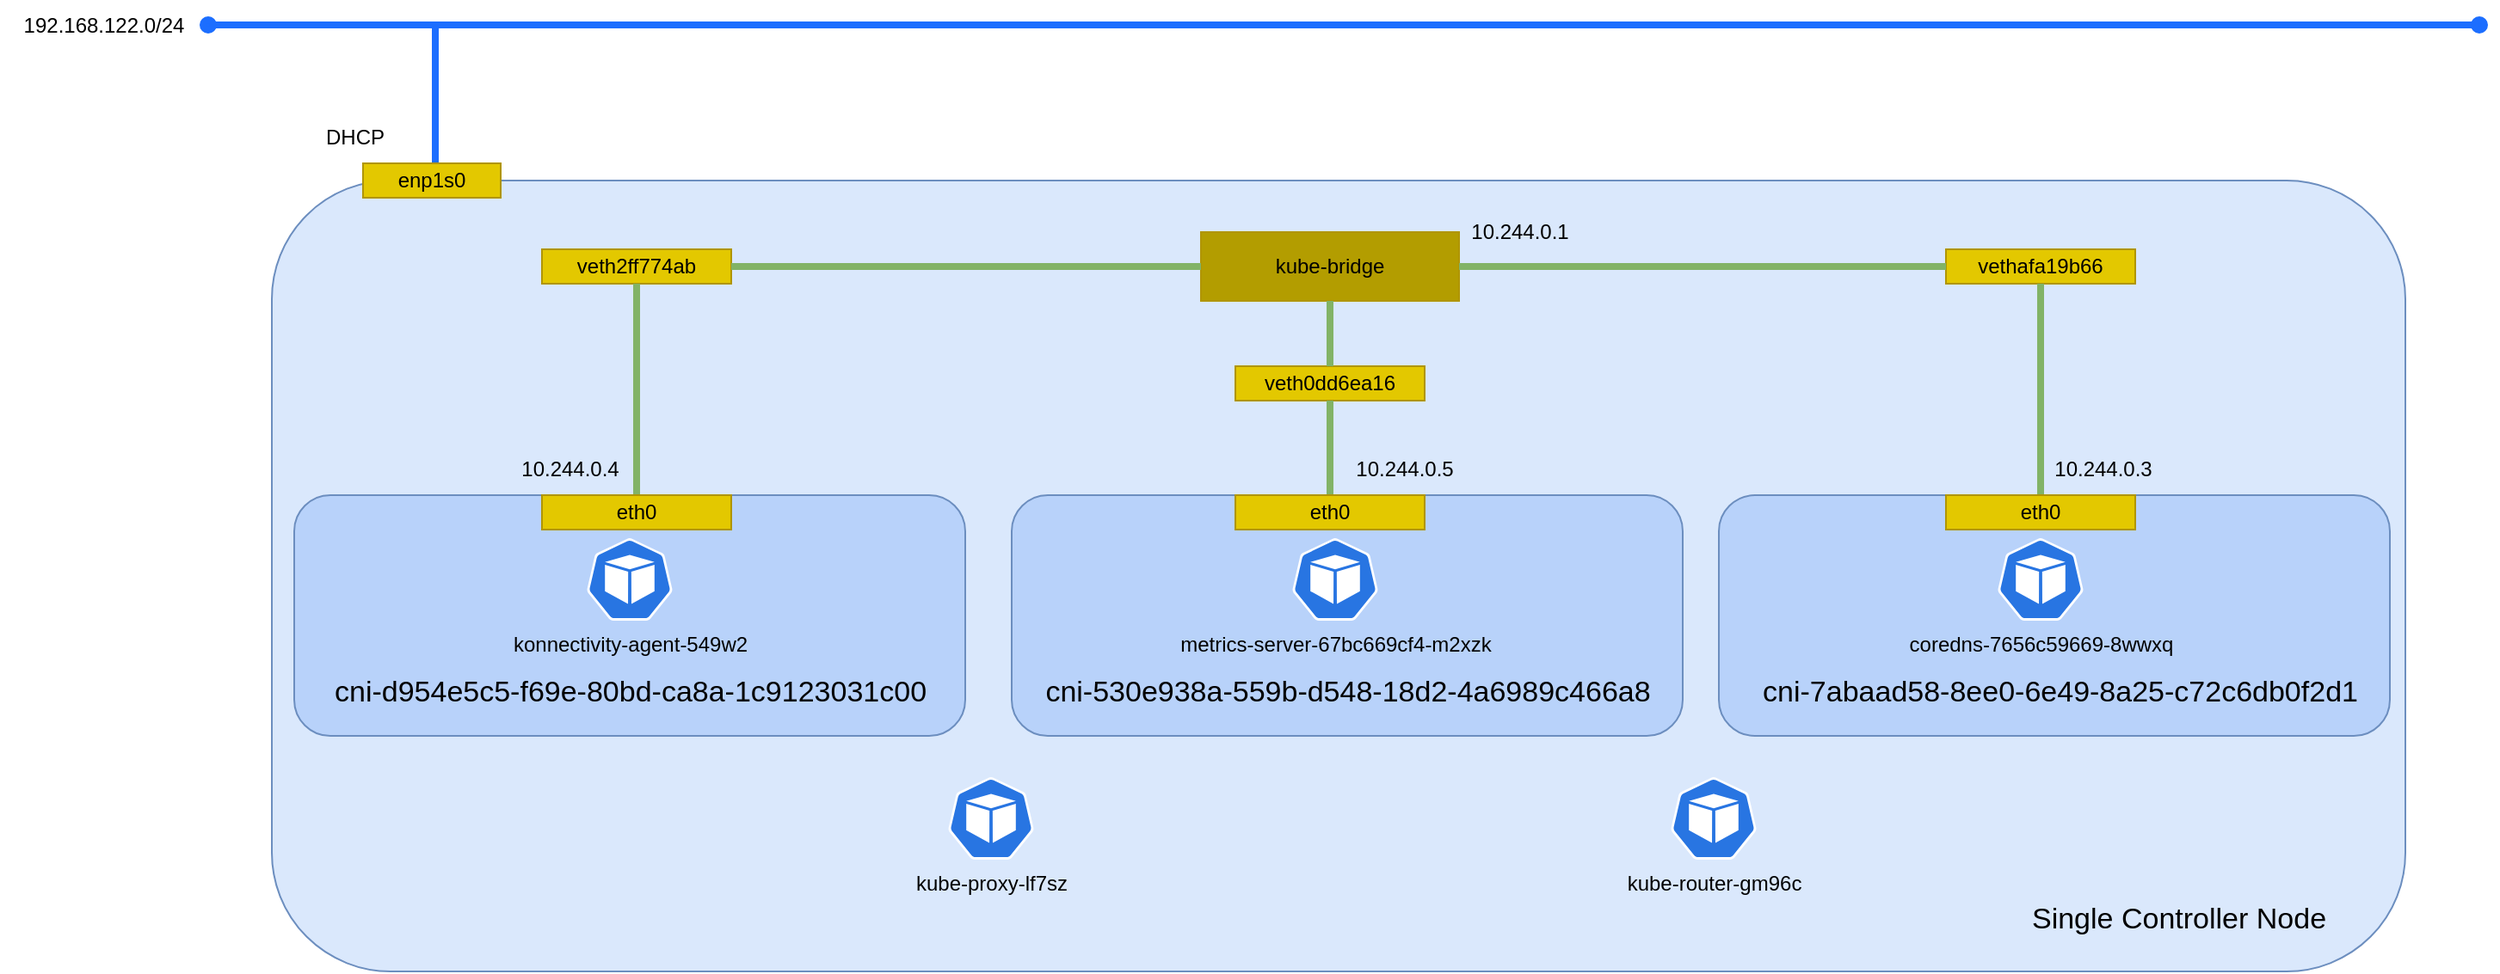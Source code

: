 <mxfile version="28.2.8">
  <diagram name="ページ1" id="6O8cq4Rfigk1k-ii5kAo">
    <mxGraphModel dx="3074" dy="971" grid="1" gridSize="10" guides="1" tooltips="1" connect="1" arrows="1" fold="1" page="1" pageScale="1" pageWidth="827" pageHeight="1169" math="0" shadow="0">
      <root>
        <mxCell id="0" />
        <object label="ネットワーク" id="1">
          <mxCell style="locked=1;" parent="0" />
        </object>
        <mxCell id="4jGIObLVKQul48obEb4T-3" value="" style="endArrow=oval;html=1;rounded=0;startArrow=oval;startFill=1;endFill=1;strokeWidth=4;fillColor=#a20025;strokeColor=#1C6EFF;" parent="1" edge="1">
          <mxGeometry width="50" height="50" relative="1" as="geometry">
            <mxPoint x="-700" y="24.5" as="sourcePoint" />
            <mxPoint x="620" y="24.5" as="targetPoint" />
          </mxGeometry>
        </mxCell>
        <mxCell id="4jGIObLVKQul48obEb4T-4" value="192.168.122.0/24" style="text;html=1;align=center;verticalAlign=middle;resizable=0;points=[];autosize=1;strokeColor=none;fillColor=none;" parent="1" vertex="1">
          <mxGeometry x="-821" y="10" width="120" height="30" as="geometry" />
        </mxCell>
        <mxCell id="4jGIObLVKQul48obEb4T-7" value="" style="endArrow=none;html=1;rounded=0;startArrow=none;startFill=0;endFill=0;strokeWidth=4;fillColor=#a20025;strokeColor=#1C6EFF;jumpStyle=arc;" parent="1" edge="1">
          <mxGeometry width="50" height="50" relative="1" as="geometry">
            <mxPoint x="-568" y="25" as="sourcePoint" />
            <mxPoint x="-568" y="105" as="targetPoint" />
          </mxGeometry>
        </mxCell>
        <object label="マシン" id="ExSx5SIZApUU_Iw7rpWn-6">
          <mxCell style="" parent="0" />
        </object>
        <mxCell id="4jGIObLVKQul48obEb4T-24" value="" style="rounded=1;whiteSpace=wrap;html=1;fillColor=#dae8fc;strokeColor=#6c8ebf;" parent="ExSx5SIZApUU_Iw7rpWn-6" vertex="1">
          <mxGeometry x="-663" y="115" width="1240" height="460" as="geometry" />
        </mxCell>
        <mxCell id="4jGIObLVKQul48obEb4T-26" value="enp1s0" style="rounded=0;whiteSpace=wrap;html=1;fillColor=#e3c800;fontColor=#000000;strokeColor=#B09500;" parent="ExSx5SIZApUU_Iw7rpWn-6" vertex="1">
          <mxGeometry x="-610" y="105" width="80" height="20" as="geometry" />
        </mxCell>
        <mxCell id="4jGIObLVKQul48obEb4T-27" value="DHCP" style="text;html=1;align=center;verticalAlign=middle;resizable=0;points=[];autosize=1;strokeColor=none;fillColor=none;" parent="ExSx5SIZApUU_Iw7rpWn-6" vertex="1">
          <mxGeometry x="-645" y="75" width="60" height="30" as="geometry" />
        </mxCell>
        <mxCell id="21zLahzKs5m0MUraH8DA-1" value="&lt;font style=&quot;font-size: 17px;&quot;&gt;Single Controller Node&lt;/font&gt;" style="text;html=1;align=center;verticalAlign=middle;resizable=0;points=[];autosize=1;strokeColor=none;fillColor=none;" parent="ExSx5SIZApUU_Iw7rpWn-6" vertex="1">
          <mxGeometry x="350" y="530" width="190" height="30" as="geometry" />
        </mxCell>
        <mxCell id="21zLahzKs5m0MUraH8DA-2" value="kube-bridge" style="rounded=0;whiteSpace=wrap;html=1;fillColor=#B39D00;fontColor=#000000;strokeColor=#B09500;" parent="ExSx5SIZApUU_Iw7rpWn-6" vertex="1">
          <mxGeometry x="-123" y="145" width="150" height="40" as="geometry" />
        </mxCell>
        <mxCell id="21zLahzKs5m0MUraH8DA-6" value="veth2ff774ab" style="rounded=0;whiteSpace=wrap;html=1;fillColor=#e3c800;fontColor=#000000;strokeColor=#B09500;" parent="ExSx5SIZApUU_Iw7rpWn-6" vertex="1">
          <mxGeometry x="-506" y="155" width="110" height="20" as="geometry" />
        </mxCell>
        <mxCell id="kA4qiDeY3TN-oHJTK4xy-3" value="vethafa19b66" style="rounded=0;whiteSpace=wrap;html=1;fillColor=#e3c800;fontColor=#000000;strokeColor=#B09500;" parent="ExSx5SIZApUU_Iw7rpWn-6" vertex="1">
          <mxGeometry x="310" y="155" width="110" height="20" as="geometry" />
        </mxCell>
        <mxCell id="kA4qiDeY3TN-oHJTK4xy-8" value="" style="endArrow=none;html=1;rounded=0;startArrow=none;startFill=0;endFill=0;strokeWidth=4;fillColor=#d5e8d4;strokeColor=#82b366;jumpStyle=arc;entryX=0.5;entryY=0;entryDx=0;entryDy=0;exitX=0.5;exitY=1;exitDx=0;exitDy=0;" parent="ExSx5SIZApUU_Iw7rpWn-6" source="21zLahzKs5m0MUraH8DA-6" target="21zLahzKs5m0MUraH8DA-12" edge="1">
          <mxGeometry width="50" height="50" relative="1" as="geometry">
            <mxPoint x="-480" y="85" as="sourcePoint" />
            <mxPoint x="-480" y="165" as="targetPoint" />
          </mxGeometry>
        </mxCell>
        <mxCell id="kA4qiDeY3TN-oHJTK4xy-11" value="" style="endArrow=none;html=1;rounded=0;startArrow=none;startFill=0;endFill=0;strokeWidth=4;fillColor=#d5e8d4;strokeColor=#82b366;jumpStyle=arc;entryX=0.5;entryY=0;entryDx=0;entryDy=0;exitX=0.5;exitY=1;exitDx=0;exitDy=0;" parent="ExSx5SIZApUU_Iw7rpWn-6" source="kA4qiDeY3TN-oHJTK4xy-3" target="kA4qiDeY3TN-oHJTK4xy-7" edge="1">
          <mxGeometry width="50" height="50" relative="1" as="geometry">
            <mxPoint x="226" y="205" as="sourcePoint" />
            <mxPoint x="226" y="275" as="targetPoint" />
          </mxGeometry>
        </mxCell>
        <mxCell id="kA4qiDeY3TN-oHJTK4xy-12" value="" style="endArrow=none;html=1;rounded=0;startArrow=none;startFill=0;endFill=0;strokeWidth=4;fillColor=#d5e8d4;strokeColor=#82b366;jumpStyle=arc;entryX=1;entryY=0.5;entryDx=0;entryDy=0;exitX=0;exitY=0.5;exitDx=0;exitDy=0;" parent="ExSx5SIZApUU_Iw7rpWn-6" source="kA4qiDeY3TN-oHJTK4xy-3" target="21zLahzKs5m0MUraH8DA-2" edge="1">
          <mxGeometry width="50" height="50" relative="1" as="geometry">
            <mxPoint x="243" y="185" as="sourcePoint" />
            <mxPoint x="243" y="265" as="targetPoint" />
          </mxGeometry>
        </mxCell>
        <mxCell id="kA4qiDeY3TN-oHJTK4xy-13" value="" style="endArrow=none;html=1;rounded=0;startArrow=none;startFill=0;endFill=0;strokeWidth=4;fillColor=#d5e8d4;strokeColor=#82b366;jumpStyle=arc;entryX=1;entryY=0.5;entryDx=0;entryDy=0;exitX=0;exitY=0.5;exitDx=0;exitDy=0;" parent="ExSx5SIZApUU_Iw7rpWn-6" source="21zLahzKs5m0MUraH8DA-2" target="21zLahzKs5m0MUraH8DA-6" edge="1">
          <mxGeometry width="50" height="50" relative="1" as="geometry">
            <mxPoint x="188" y="175" as="sourcePoint" />
            <mxPoint x="42" y="175" as="targetPoint" />
          </mxGeometry>
        </mxCell>
        <mxCell id="kA4qiDeY3TN-oHJTK4xy-14" value="10.244.0.1" style="text;html=1;align=center;verticalAlign=middle;resizable=0;points=[];autosize=1;strokeColor=none;fillColor=none;" parent="ExSx5SIZApUU_Iw7rpWn-6" vertex="1">
          <mxGeometry x="22" y="130" width="80" height="30" as="geometry" />
        </mxCell>
        <mxCell id="0oZS6nrsNfXs3CfHlLKv-7" value="veth0dd6ea16" style="rounded=0;whiteSpace=wrap;html=1;fillColor=#e3c800;fontColor=#000000;strokeColor=#B09500;" vertex="1" parent="ExSx5SIZApUU_Iw7rpWn-6">
          <mxGeometry x="-103" y="223" width="110" height="20" as="geometry" />
        </mxCell>
        <mxCell id="0oZS6nrsNfXs3CfHlLKv-8" value="" style="endArrow=none;html=1;rounded=0;startArrow=none;startFill=0;endFill=0;strokeWidth=4;fillColor=#d5e8d4;strokeColor=#82b366;jumpStyle=arc;entryX=0.5;entryY=0;entryDx=0;entryDy=0;exitX=0.5;exitY=1;exitDx=0;exitDy=0;" edge="1" parent="ExSx5SIZApUU_Iw7rpWn-6" source="21zLahzKs5m0MUraH8DA-2" target="0oZS6nrsNfXs3CfHlLKv-7">
          <mxGeometry width="50" height="50" relative="1" as="geometry">
            <mxPoint x="-315" y="220" as="sourcePoint" />
            <mxPoint x="-315" y="300" as="targetPoint" />
          </mxGeometry>
        </mxCell>
        <mxCell id="0oZS6nrsNfXs3CfHlLKv-9" value="" style="endArrow=none;html=1;rounded=0;startArrow=none;startFill=0;endFill=0;strokeWidth=4;fillColor=#d5e8d4;strokeColor=#82b366;jumpStyle=arc;entryX=0.5;entryY=0;entryDx=0;entryDy=0;exitX=0.5;exitY=1;exitDx=0;exitDy=0;" edge="1" parent="ExSx5SIZApUU_Iw7rpWn-6" source="0oZS6nrsNfXs3CfHlLKv-7" target="0oZS6nrsNfXs3CfHlLKv-5">
          <mxGeometry width="50" height="50" relative="1" as="geometry">
            <mxPoint x="-48" y="263" as="sourcePoint" />
            <mxPoint x="145" y="293" as="targetPoint" />
          </mxGeometry>
        </mxCell>
        <object label="NW名前空間" id="21zLahzKs5m0MUraH8DA-9">
          <mxCell style="" parent="0" />
        </object>
        <mxCell id="0oZS6nrsNfXs3CfHlLKv-3" value="" style="rounded=1;whiteSpace=wrap;html=1;fillColor=#b8d2fa;strokeColor=#6c8ebf;align=center;horizontal=1;" vertex="1" parent="21zLahzKs5m0MUraH8DA-9">
          <mxGeometry x="-233" y="298" width="390" height="140" as="geometry" />
        </mxCell>
        <mxCell id="0oZS6nrsNfXs3CfHlLKv-4" value="" style="rounded=1;whiteSpace=wrap;html=1;fillColor=#b8d2fa;strokeColor=#6c8ebf;align=center;horizontal=1;" vertex="1" parent="21zLahzKs5m0MUraH8DA-9">
          <mxGeometry x="178" y="298" width="390" height="140" as="geometry" />
        </mxCell>
        <mxCell id="21zLahzKs5m0MUraH8DA-10" value="" style="rounded=1;whiteSpace=wrap;html=1;fillColor=#b8d2fa;strokeColor=#6c8ebf;align=center;horizontal=1;" parent="21zLahzKs5m0MUraH8DA-9" vertex="1">
          <mxGeometry x="-650" y="298" width="390" height="140" as="geometry" />
        </mxCell>
        <mxCell id="21zLahzKs5m0MUraH8DA-11" value="&lt;font style=&quot;font-size: 17px;&quot;&gt;cni-d954e5c5-f69e-80bd-ca8a-1c9123031c00&lt;/font&gt;" style="text;html=1;align=center;verticalAlign=middle;resizable=0;points=[];autosize=1;strokeColor=none;fillColor=none;" parent="21zLahzKs5m0MUraH8DA-9" vertex="1">
          <mxGeometry x="-640" y="398" width="370" height="30" as="geometry" />
        </mxCell>
        <mxCell id="21zLahzKs5m0MUraH8DA-14" value="10.244.0.4" style="text;html=1;align=center;verticalAlign=middle;resizable=0;points=[];autosize=1;strokeColor=none;fillColor=none;" parent="21zLahzKs5m0MUraH8DA-9" vertex="1">
          <mxGeometry x="-530" y="268" width="80" height="30" as="geometry" />
        </mxCell>
        <mxCell id="21zLahzKs5m0MUraH8DA-12" value="eth0" style="rounded=0;whiteSpace=wrap;html=1;fillColor=#e3c800;fontColor=#000000;strokeColor=#B09500;" parent="21zLahzKs5m0MUraH8DA-9" vertex="1">
          <mxGeometry x="-506" y="298" width="110" height="20" as="geometry" />
        </mxCell>
        <mxCell id="kA4qiDeY3TN-oHJTK4xy-5" value="&lt;font style=&quot;font-size: 17px;&quot;&gt;cni-7abaad58-8ee0-6e49-8a25-c72c6db0f2d1&lt;/font&gt;" style="text;html=1;align=center;verticalAlign=middle;resizable=0;points=[];autosize=1;strokeColor=none;fillColor=none;" parent="21zLahzKs5m0MUraH8DA-9" vertex="1">
          <mxGeometry x="191" y="398" width="370" height="30" as="geometry" />
        </mxCell>
        <mxCell id="kA4qiDeY3TN-oHJTK4xy-6" value="10.244.0.3" style="text;html=1;align=center;verticalAlign=middle;resizable=0;points=[];autosize=1;strokeColor=none;fillColor=none;" parent="21zLahzKs5m0MUraH8DA-9" vertex="1">
          <mxGeometry x="361" y="268" width="80" height="30" as="geometry" />
        </mxCell>
        <mxCell id="kA4qiDeY3TN-oHJTK4xy-7" value="eth0" style="rounded=0;whiteSpace=wrap;html=1;fillColor=#e3c800;fontColor=#000000;strokeColor=#B09500;" parent="21zLahzKs5m0MUraH8DA-9" vertex="1">
          <mxGeometry x="310" y="298" width="110" height="20" as="geometry" />
        </mxCell>
        <mxCell id="0oZS6nrsNfXs3CfHlLKv-5" value="eth0" style="rounded=0;whiteSpace=wrap;html=1;fillColor=#e3c800;fontColor=#000000;strokeColor=#B09500;" vertex="1" parent="21zLahzKs5m0MUraH8DA-9">
          <mxGeometry x="-103" y="298" width="110" height="20" as="geometry" />
        </mxCell>
        <mxCell id="0oZS6nrsNfXs3CfHlLKv-6" value="10.244.0.5" style="text;html=1;align=center;verticalAlign=middle;resizable=0;points=[];autosize=1;strokeColor=none;fillColor=none;" vertex="1" parent="21zLahzKs5m0MUraH8DA-9">
          <mxGeometry x="-45" y="268" width="80" height="30" as="geometry" />
        </mxCell>
        <mxCell id="0oZS6nrsNfXs3CfHlLKv-10" value="&lt;font style=&quot;font-size: 17px;&quot;&gt;cni-530e938a-559b-d548-18d2-4a6989c466a8&lt;/font&gt;" style="text;html=1;align=center;verticalAlign=middle;resizable=0;points=[];autosize=1;strokeColor=none;fillColor=none;" vertex="1" parent="21zLahzKs5m0MUraH8DA-9">
          <mxGeometry x="-228" y="398" width="380" height="30" as="geometry" />
        </mxCell>
        <mxCell id="kA4qiDeY3TN-oHJTK4xy-15" value="コンテナ" style="" parent="0" />
        <mxCell id="kA4qiDeY3TN-oHJTK4xy-17" value="kube-router-gm96c" style="aspect=fixed;sketch=0;html=1;dashed=0;whitespace=wrap;verticalLabelPosition=bottom;verticalAlign=top;fillColor=#2875E2;strokeColor=#ffffff;points=[[0.005,0.63,0],[0.1,0.2,0],[0.9,0.2,0],[0.5,0,0],[0.995,0.63,0],[0.72,0.99,0],[0.5,1,0],[0.28,0.99,0]];shape=mxgraph.kubernetes.icon2;prIcon=pod" parent="kA4qiDeY3TN-oHJTK4xy-15" vertex="1">
          <mxGeometry x="150" y="462" width="50" height="48" as="geometry" />
        </mxCell>
        <mxCell id="kA4qiDeY3TN-oHJTK4xy-18" value="konnectivity-agent-549w2" style="aspect=fixed;sketch=0;html=1;dashed=0;whitespace=wrap;verticalLabelPosition=bottom;verticalAlign=top;fillColor=#2875E2;strokeColor=#ffffff;points=[[0.005,0.63,0],[0.1,0.2,0],[0.9,0.2,0],[0.5,0,0],[0.995,0.63,0],[0.72,0.99,0],[0.5,1,0],[0.28,0.99,0]];shape=mxgraph.kubernetes.icon2;prIcon=pod" parent="kA4qiDeY3TN-oHJTK4xy-15" vertex="1">
          <mxGeometry x="-480" y="323" width="50" height="48" as="geometry" />
        </mxCell>
        <mxCell id="kA4qiDeY3TN-oHJTK4xy-20" value="coredns-7656c59669-8wwxq" style="aspect=fixed;sketch=0;html=1;dashed=0;whitespace=wrap;verticalLabelPosition=bottom;verticalAlign=top;fillColor=#2875E2;strokeColor=#ffffff;points=[[0.005,0.63,0],[0.1,0.2,0],[0.9,0.2,0],[0.5,0,0],[0.995,0.63,0],[0.72,0.99,0],[0.5,1,0],[0.28,0.99,0]];shape=mxgraph.kubernetes.icon2;prIcon=pod" parent="kA4qiDeY3TN-oHJTK4xy-15" vertex="1">
          <mxGeometry x="340" y="323" width="50" height="48" as="geometry" />
        </mxCell>
        <mxCell id="kA4qiDeY3TN-oHJTK4xy-21" value="kube-proxy-lf7sz" style="aspect=fixed;sketch=0;html=1;dashed=0;whitespace=wrap;verticalLabelPosition=bottom;verticalAlign=top;fillColor=#2875E2;strokeColor=#ffffff;points=[[0.005,0.63,0],[0.1,0.2,0],[0.9,0.2,0],[0.5,0,0],[0.995,0.63,0],[0.72,0.99,0],[0.5,1,0],[0.28,0.99,0]];shape=mxgraph.kubernetes.icon2;prIcon=pod" parent="kA4qiDeY3TN-oHJTK4xy-15" vertex="1">
          <mxGeometry x="-270" y="462" width="50" height="48" as="geometry" />
        </mxCell>
        <mxCell id="0oZS6nrsNfXs3CfHlLKv-11" value="metrics-server-67bc669cf4-m2xzk" style="aspect=fixed;sketch=0;html=1;dashed=0;whitespace=wrap;verticalLabelPosition=bottom;verticalAlign=top;fillColor=#2875E2;strokeColor=#ffffff;points=[[0.005,0.63,0],[0.1,0.2,0],[0.9,0.2,0],[0.5,0,0],[0.995,0.63,0],[0.72,0.99,0],[0.5,1,0],[0.28,0.99,0]];shape=mxgraph.kubernetes.icon2;prIcon=pod" vertex="1" parent="kA4qiDeY3TN-oHJTK4xy-15">
          <mxGeometry x="-70" y="323" width="50" height="48" as="geometry" />
        </mxCell>
      </root>
    </mxGraphModel>
  </diagram>
</mxfile>
